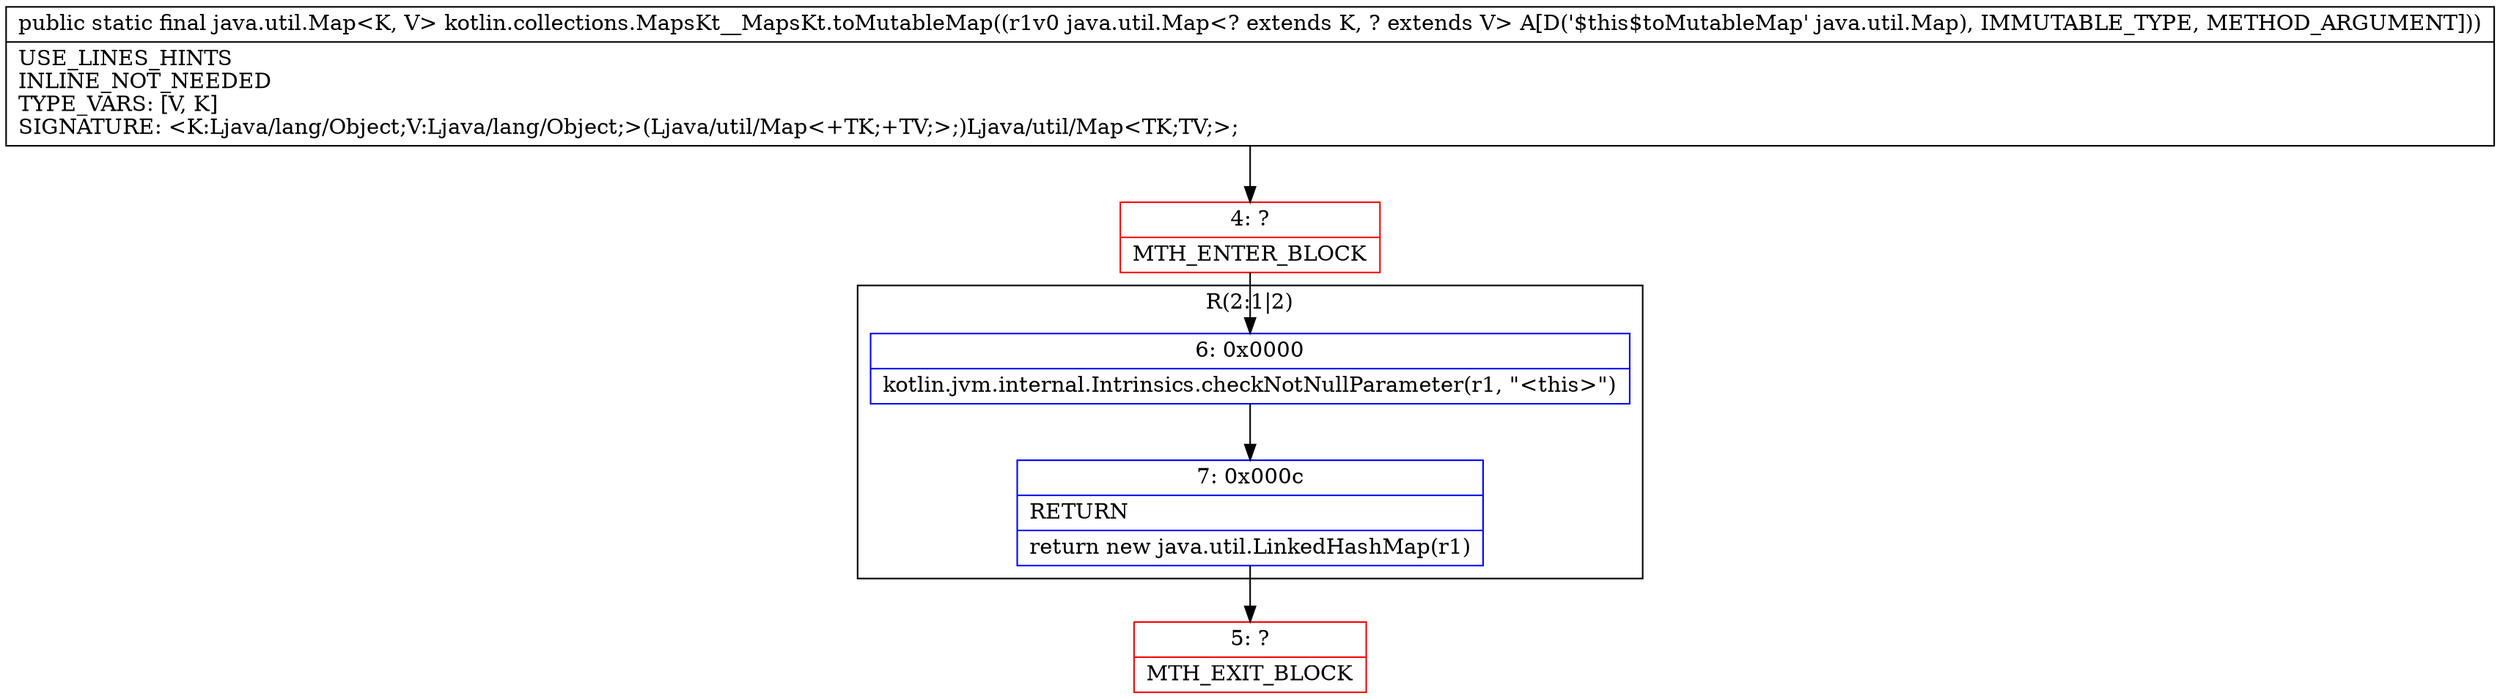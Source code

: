 digraph "CFG forkotlin.collections.MapsKt__MapsKt.toMutableMap(Ljava\/util\/Map;)Ljava\/util\/Map;" {
subgraph cluster_Region_1157952517 {
label = "R(2:1|2)";
node [shape=record,color=blue];
Node_6 [shape=record,label="{6\:\ 0x0000|kotlin.jvm.internal.Intrinsics.checkNotNullParameter(r1, \"\<this\>\")\l}"];
Node_7 [shape=record,label="{7\:\ 0x000c|RETURN\l|return new java.util.LinkedHashMap(r1)\l}"];
}
Node_4 [shape=record,color=red,label="{4\:\ ?|MTH_ENTER_BLOCK\l}"];
Node_5 [shape=record,color=red,label="{5\:\ ?|MTH_EXIT_BLOCK\l}"];
MethodNode[shape=record,label="{public static final java.util.Map\<K, V\> kotlin.collections.MapsKt__MapsKt.toMutableMap((r1v0 java.util.Map\<? extends K, ? extends V\> A[D('$this$toMutableMap' java.util.Map), IMMUTABLE_TYPE, METHOD_ARGUMENT]))  | USE_LINES_HINTS\lINLINE_NOT_NEEDED\lTYPE_VARS: [V, K]\lSIGNATURE: \<K:Ljava\/lang\/Object;V:Ljava\/lang\/Object;\>(Ljava\/util\/Map\<+TK;+TV;\>;)Ljava\/util\/Map\<TK;TV;\>;\l}"];
MethodNode -> Node_4;Node_6 -> Node_7;
Node_7 -> Node_5;
Node_4 -> Node_6;
}

